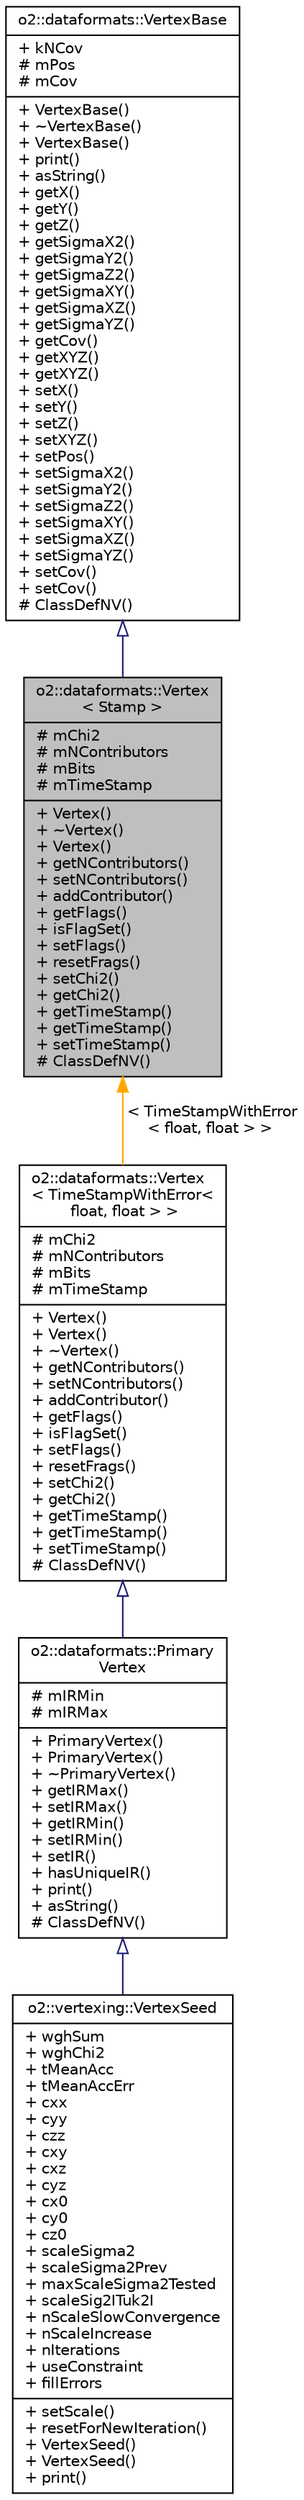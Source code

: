 digraph "o2::dataformats::Vertex&lt; Stamp &gt;"
{
 // INTERACTIVE_SVG=YES
  bgcolor="transparent";
  edge [fontname="Helvetica",fontsize="10",labelfontname="Helvetica",labelfontsize="10"];
  node [fontname="Helvetica",fontsize="10",shape=record];
  Node0 [label="{o2::dataformats::Vertex\l\< Stamp \>\n|# mChi2\l# mNContributors\l# mBits\l# mTimeStamp\l|+ Vertex()\l+ ~Vertex()\l+ Vertex()\l+ getNContributors()\l+ setNContributors()\l+ addContributor()\l+ getFlags()\l+ isFlagSet()\l+ setFlags()\l+ resetFrags()\l+ setChi2()\l+ getChi2()\l+ getTimeStamp()\l+ getTimeStamp()\l+ setTimeStamp()\l# ClassDefNV()\l}",height=0.2,width=0.4,color="black", fillcolor="grey75", style="filled", fontcolor="black"];
  Node1 -> Node0 [dir="back",color="midnightblue",fontsize="10",style="solid",arrowtail="onormal",fontname="Helvetica"];
  Node1 [label="{o2::dataformats::VertexBase\n|+ kNCov\l# mPos\l# mCov\l|+ VertexBase()\l+ ~VertexBase()\l+ VertexBase()\l+ print()\l+ asString()\l+ getX()\l+ getY()\l+ getZ()\l+ getSigmaX2()\l+ getSigmaY2()\l+ getSigmaZ2()\l+ getSigmaXY()\l+ getSigmaXZ()\l+ getSigmaYZ()\l+ getCov()\l+ getXYZ()\l+ getXYZ()\l+ setX()\l+ setY()\l+ setZ()\l+ setXYZ()\l+ setPos()\l+ setSigmaX2()\l+ setSigmaY2()\l+ setSigmaZ2()\l+ setSigmaXY()\l+ setSigmaXZ()\l+ setSigmaYZ()\l+ setCov()\l+ setCov()\l# ClassDefNV()\l}",height=0.2,width=0.4,color="black",URL="$dc/d08/classo2_1_1dataformats_1_1VertexBase.html"];
  Node0 -> Node2 [dir="back",color="orange",fontsize="10",style="solid",label=" \< TimeStampWithError\l\< float, float \> \>" ,fontname="Helvetica"];
  Node2 [label="{o2::dataformats::Vertex\l\< TimeStampWithError\<\l float, float \> \>\n|# mChi2\l# mNContributors\l# mBits\l# mTimeStamp\l|+ Vertex()\l+ Vertex()\l+ ~Vertex()\l+ getNContributors()\l+ setNContributors()\l+ addContributor()\l+ getFlags()\l+ isFlagSet()\l+ setFlags()\l+ resetFrags()\l+ setChi2()\l+ getChi2()\l+ getTimeStamp()\l+ getTimeStamp()\l+ setTimeStamp()\l# ClassDefNV()\l}",height=0.2,width=0.4,color="black",URL="$dd/ded/classo2_1_1dataformats_1_1Vertex.html"];
  Node2 -> Node3 [dir="back",color="midnightblue",fontsize="10",style="solid",arrowtail="onormal",fontname="Helvetica"];
  Node3 [label="{o2::dataformats::Primary\lVertex\n|# mIRMin\l# mIRMax\l|+ PrimaryVertex()\l+ PrimaryVertex()\l+ ~PrimaryVertex()\l+ getIRMax()\l+ setIRMax()\l+ getIRMin()\l+ setIRMin()\l+ setIR()\l+ hasUniqueIR()\l+ print()\l+ asString()\l# ClassDefNV()\l}",height=0.2,width=0.4,color="black",URL="$d1/d87/classo2_1_1dataformats_1_1PrimaryVertex.html"];
  Node3 -> Node4 [dir="back",color="midnightblue",fontsize="10",style="solid",arrowtail="onormal",fontname="Helvetica"];
  Node4 [label="{o2::vertexing::VertexSeed\n|+ wghSum\l+ wghChi2\l+ tMeanAcc\l+ tMeanAccErr\l+ cxx\l+ cyy\l+ czz\l+ cxy\l+ cxz\l+ cyz\l+ cx0\l+ cy0\l+ cz0\l+ scaleSigma2\l+ scaleSigma2Prev\l+ maxScaleSigma2Tested\l+ scaleSig2ITuk2I\l+ nScaleSlowConvergence\l+ nScaleIncrease\l+ nIterations\l+ useConstraint\l+ fillErrors\l|+ setScale()\l+ resetForNewIteration()\l+ VertexSeed()\l+ VertexSeed()\l+ print()\l}",height=0.2,width=0.4,color="black",URL="$d1/d55/structo2_1_1vertexing_1_1VertexSeed.html"];
}
